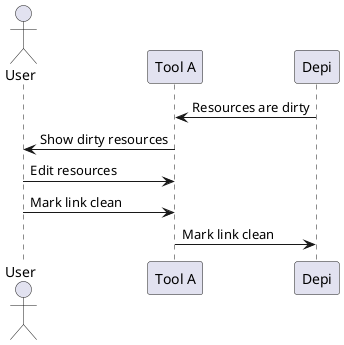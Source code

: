 @startuml
actor User as user
participant "Tool A" as toola
participant "Depi" as depi

depi -> toola : Resources are dirty
toola -> user : Show dirty resources
user -> toola : Edit resources
user -> toola : Mark link clean
toola -> depi : Mark link clean

@enduml

